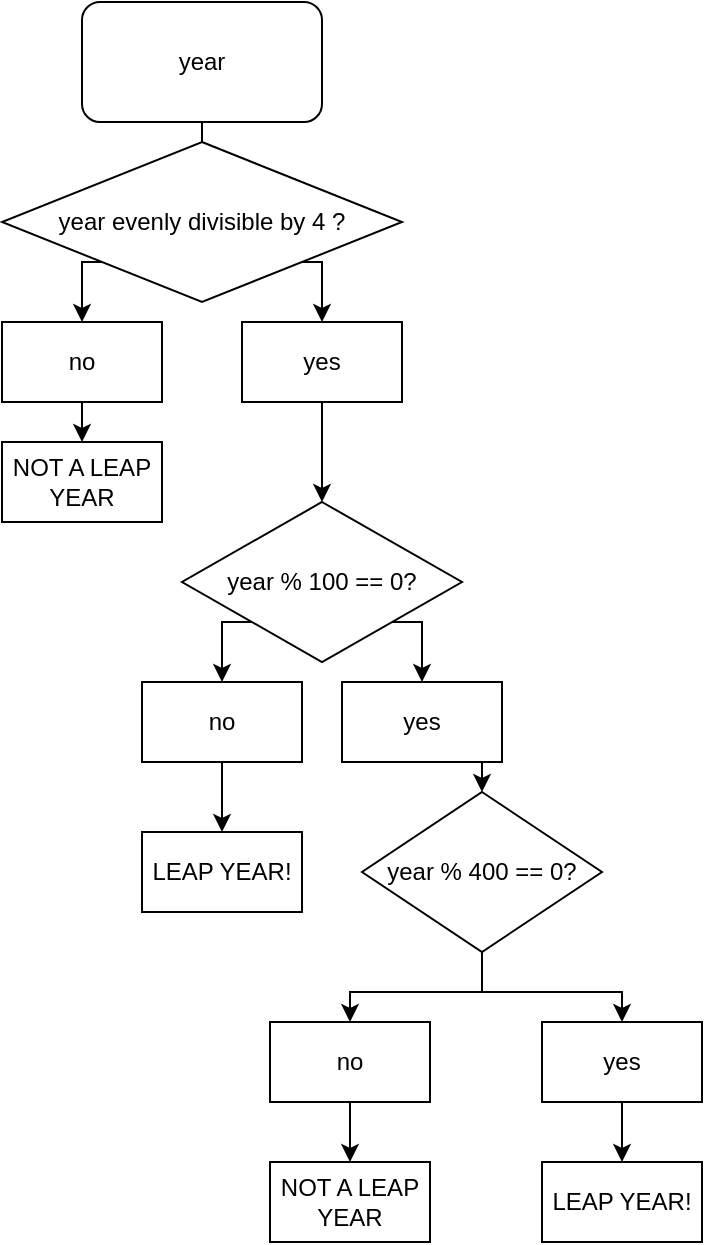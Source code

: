 <mxfile version="14.6.9" type="github">
  <diagram id="C5RBs43oDa-KdzZeNtuy" name="Page-1">
    <mxGraphModel dx="1038" dy="547" grid="1" gridSize="10" guides="1" tooltips="1" connect="1" arrows="1" fold="1" page="1" pageScale="1" pageWidth="827" pageHeight="1169" math="0" shadow="0">
      <root>
        <mxCell id="WIyWlLk6GJQsqaUBKTNV-0" />
        <mxCell id="WIyWlLk6GJQsqaUBKTNV-1" parent="WIyWlLk6GJQsqaUBKTNV-0" />
        <mxCell id="saZbqqf7MOqcNQ5cD1Mz-0" value="year" style="rounded=1;whiteSpace=wrap;html=1;" vertex="1" parent="WIyWlLk6GJQsqaUBKTNV-1">
          <mxGeometry x="320" y="150" width="120" height="60" as="geometry" />
        </mxCell>
        <mxCell id="saZbqqf7MOqcNQ5cD1Mz-2" value="" style="endArrow=none;html=1;entryX=0.5;entryY=1;entryDx=0;entryDy=0;" edge="1" parent="WIyWlLk6GJQsqaUBKTNV-1" target="saZbqqf7MOqcNQ5cD1Mz-0">
          <mxGeometry width="50" height="50" relative="1" as="geometry">
            <mxPoint x="380" y="220" as="sourcePoint" />
            <mxPoint x="440" y="360" as="targetPoint" />
          </mxGeometry>
        </mxCell>
        <mxCell id="saZbqqf7MOqcNQ5cD1Mz-7" style="edgeStyle=orthogonalEdgeStyle;rounded=0;orthogonalLoop=1;jettySize=auto;html=1;exitX=1;exitY=1;exitDx=0;exitDy=0;entryX=0.5;entryY=0;entryDx=0;entryDy=0;" edge="1" parent="WIyWlLk6GJQsqaUBKTNV-1" source="saZbqqf7MOqcNQ5cD1Mz-3" target="saZbqqf7MOqcNQ5cD1Mz-6">
          <mxGeometry relative="1" as="geometry" />
        </mxCell>
        <mxCell id="saZbqqf7MOqcNQ5cD1Mz-9" style="edgeStyle=orthogonalEdgeStyle;rounded=0;orthogonalLoop=1;jettySize=auto;html=1;exitX=0;exitY=1;exitDx=0;exitDy=0;entryX=0.5;entryY=0;entryDx=0;entryDy=0;" edge="1" parent="WIyWlLk6GJQsqaUBKTNV-1" source="saZbqqf7MOqcNQ5cD1Mz-3" target="saZbqqf7MOqcNQ5cD1Mz-8">
          <mxGeometry relative="1" as="geometry" />
        </mxCell>
        <mxCell id="saZbqqf7MOqcNQ5cD1Mz-3" value="year evenly divisible by 4 ?" style="rhombus;whiteSpace=wrap;html=1;" vertex="1" parent="WIyWlLk6GJQsqaUBKTNV-1">
          <mxGeometry x="280" y="220" width="200" height="80" as="geometry" />
        </mxCell>
        <mxCell id="saZbqqf7MOqcNQ5cD1Mz-5" value="" style="endArrow=none;html=1;entryX=0;entryY=1;entryDx=0;entryDy=0;" edge="1" parent="WIyWlLk6GJQsqaUBKTNV-1" target="saZbqqf7MOqcNQ5cD1Mz-6">
          <mxGeometry width="50" height="50" relative="1" as="geometry">
            <mxPoint x="430" y="350" as="sourcePoint" />
            <mxPoint x="430" y="280" as="targetPoint" />
          </mxGeometry>
        </mxCell>
        <mxCell id="saZbqqf7MOqcNQ5cD1Mz-14" style="edgeStyle=orthogonalEdgeStyle;rounded=0;orthogonalLoop=1;jettySize=auto;html=1;exitX=0.5;exitY=1;exitDx=0;exitDy=0;" edge="1" parent="WIyWlLk6GJQsqaUBKTNV-1" source="saZbqqf7MOqcNQ5cD1Mz-6" target="saZbqqf7MOqcNQ5cD1Mz-13">
          <mxGeometry relative="1" as="geometry" />
        </mxCell>
        <mxCell id="saZbqqf7MOqcNQ5cD1Mz-6" value="yes" style="rounded=0;whiteSpace=wrap;html=1;" vertex="1" parent="WIyWlLk6GJQsqaUBKTNV-1">
          <mxGeometry x="400" y="310" width="80" height="40" as="geometry" />
        </mxCell>
        <mxCell id="saZbqqf7MOqcNQ5cD1Mz-12" style="edgeStyle=orthogonalEdgeStyle;rounded=0;orthogonalLoop=1;jettySize=auto;html=1;exitX=0.5;exitY=1;exitDx=0;exitDy=0;entryX=0.5;entryY=0;entryDx=0;entryDy=0;" edge="1" parent="WIyWlLk6GJQsqaUBKTNV-1" source="saZbqqf7MOqcNQ5cD1Mz-8" target="saZbqqf7MOqcNQ5cD1Mz-11">
          <mxGeometry relative="1" as="geometry" />
        </mxCell>
        <mxCell id="saZbqqf7MOqcNQ5cD1Mz-8" value="no" style="rounded=0;whiteSpace=wrap;html=1;" vertex="1" parent="WIyWlLk6GJQsqaUBKTNV-1">
          <mxGeometry x="280" y="310" width="80" height="40" as="geometry" />
        </mxCell>
        <mxCell id="saZbqqf7MOqcNQ5cD1Mz-11" value="NOT A LEAP YEAR" style="rounded=0;whiteSpace=wrap;html=1;" vertex="1" parent="WIyWlLk6GJQsqaUBKTNV-1">
          <mxGeometry x="280" y="370" width="80" height="40" as="geometry" />
        </mxCell>
        <mxCell id="saZbqqf7MOqcNQ5cD1Mz-19" style="edgeStyle=orthogonalEdgeStyle;rounded=0;orthogonalLoop=1;jettySize=auto;html=1;exitX=1;exitY=1;exitDx=0;exitDy=0;entryX=0.5;entryY=0;entryDx=0;entryDy=0;" edge="1" parent="WIyWlLk6GJQsqaUBKTNV-1" source="saZbqqf7MOqcNQ5cD1Mz-13" target="saZbqqf7MOqcNQ5cD1Mz-16">
          <mxGeometry relative="1" as="geometry" />
        </mxCell>
        <mxCell id="saZbqqf7MOqcNQ5cD1Mz-20" style="edgeStyle=orthogonalEdgeStyle;rounded=0;orthogonalLoop=1;jettySize=auto;html=1;exitX=0;exitY=1;exitDx=0;exitDy=0;entryX=0.5;entryY=0;entryDx=0;entryDy=0;" edge="1" parent="WIyWlLk6GJQsqaUBKTNV-1" source="saZbqqf7MOqcNQ5cD1Mz-13" target="saZbqqf7MOqcNQ5cD1Mz-17">
          <mxGeometry relative="1" as="geometry" />
        </mxCell>
        <mxCell id="saZbqqf7MOqcNQ5cD1Mz-13" value="year % 100 == 0?" style="rhombus;whiteSpace=wrap;html=1;" vertex="1" parent="WIyWlLk6GJQsqaUBKTNV-1">
          <mxGeometry x="370" y="400" width="140" height="80" as="geometry" />
        </mxCell>
        <mxCell id="saZbqqf7MOqcNQ5cD1Mz-24" style="edgeStyle=orthogonalEdgeStyle;rounded=0;orthogonalLoop=1;jettySize=auto;html=1;exitX=0.5;exitY=1;exitDx=0;exitDy=0;entryX=0.5;entryY=0;entryDx=0;entryDy=0;" edge="1" parent="WIyWlLk6GJQsqaUBKTNV-1" source="saZbqqf7MOqcNQ5cD1Mz-16" target="saZbqqf7MOqcNQ5cD1Mz-25">
          <mxGeometry relative="1" as="geometry">
            <mxPoint x="490" y="545" as="targetPoint" />
          </mxGeometry>
        </mxCell>
        <mxCell id="saZbqqf7MOqcNQ5cD1Mz-16" value="yes" style="rounded=0;whiteSpace=wrap;html=1;" vertex="1" parent="WIyWlLk6GJQsqaUBKTNV-1">
          <mxGeometry x="450" y="490" width="80" height="40" as="geometry" />
        </mxCell>
        <mxCell id="saZbqqf7MOqcNQ5cD1Mz-28" style="edgeStyle=orthogonalEdgeStyle;rounded=0;orthogonalLoop=1;jettySize=auto;html=1;exitX=0.5;exitY=1;exitDx=0;exitDy=0;entryX=0.5;entryY=0;entryDx=0;entryDy=0;" edge="1" parent="WIyWlLk6GJQsqaUBKTNV-1" source="saZbqqf7MOqcNQ5cD1Mz-17" target="saZbqqf7MOqcNQ5cD1Mz-27">
          <mxGeometry relative="1" as="geometry" />
        </mxCell>
        <mxCell id="saZbqqf7MOqcNQ5cD1Mz-17" value="no" style="rounded=0;whiteSpace=wrap;html=1;" vertex="1" parent="WIyWlLk6GJQsqaUBKTNV-1">
          <mxGeometry x="350" y="490" width="80" height="40" as="geometry" />
        </mxCell>
        <mxCell id="saZbqqf7MOqcNQ5cD1Mz-34" style="edgeStyle=orthogonalEdgeStyle;rounded=0;orthogonalLoop=1;jettySize=auto;html=1;exitX=0.5;exitY=1;exitDx=0;exitDy=0;" edge="1" parent="WIyWlLk6GJQsqaUBKTNV-1" source="saZbqqf7MOqcNQ5cD1Mz-25" target="saZbqqf7MOqcNQ5cD1Mz-32">
          <mxGeometry relative="1" as="geometry" />
        </mxCell>
        <mxCell id="saZbqqf7MOqcNQ5cD1Mz-35" style="edgeStyle=orthogonalEdgeStyle;rounded=0;orthogonalLoop=1;jettySize=auto;html=1;exitX=0.5;exitY=1;exitDx=0;exitDy=0;entryX=0.5;entryY=0;entryDx=0;entryDy=0;" edge="1" parent="WIyWlLk6GJQsqaUBKTNV-1" source="saZbqqf7MOqcNQ5cD1Mz-25" target="saZbqqf7MOqcNQ5cD1Mz-31">
          <mxGeometry relative="1" as="geometry" />
        </mxCell>
        <mxCell id="saZbqqf7MOqcNQ5cD1Mz-25" value="year % 400 == 0?" style="rhombus;whiteSpace=wrap;html=1;" vertex="1" parent="WIyWlLk6GJQsqaUBKTNV-1">
          <mxGeometry x="460" y="545" width="120" height="80" as="geometry" />
        </mxCell>
        <mxCell id="saZbqqf7MOqcNQ5cD1Mz-27" value="LEAP YEAR! " style="rounded=0;whiteSpace=wrap;html=1;" vertex="1" parent="WIyWlLk6GJQsqaUBKTNV-1">
          <mxGeometry x="350" y="565" width="80" height="40" as="geometry" />
        </mxCell>
        <mxCell id="saZbqqf7MOqcNQ5cD1Mz-29" value="NOT A LEAP YEAR" style="rounded=0;whiteSpace=wrap;html=1;" vertex="1" parent="WIyWlLk6GJQsqaUBKTNV-1">
          <mxGeometry x="414" y="730" width="80" height="40" as="geometry" />
        </mxCell>
        <mxCell id="saZbqqf7MOqcNQ5cD1Mz-30" value="LEAP YEAR! " style="rounded=0;whiteSpace=wrap;html=1;" vertex="1" parent="WIyWlLk6GJQsqaUBKTNV-1">
          <mxGeometry x="550" y="730" width="80" height="40" as="geometry" />
        </mxCell>
        <mxCell id="saZbqqf7MOqcNQ5cD1Mz-38" value="" style="edgeStyle=orthogonalEdgeStyle;rounded=0;orthogonalLoop=1;jettySize=auto;html=1;" edge="1" parent="WIyWlLk6GJQsqaUBKTNV-1" source="saZbqqf7MOqcNQ5cD1Mz-31" target="saZbqqf7MOqcNQ5cD1Mz-30">
          <mxGeometry relative="1" as="geometry" />
        </mxCell>
        <mxCell id="saZbqqf7MOqcNQ5cD1Mz-31" value="yes" style="rounded=0;whiteSpace=wrap;html=1;" vertex="1" parent="WIyWlLk6GJQsqaUBKTNV-1">
          <mxGeometry x="550" y="660" width="80" height="40" as="geometry" />
        </mxCell>
        <mxCell id="saZbqqf7MOqcNQ5cD1Mz-37" value="" style="edgeStyle=orthogonalEdgeStyle;rounded=0;orthogonalLoop=1;jettySize=auto;html=1;" edge="1" parent="WIyWlLk6GJQsqaUBKTNV-1" source="saZbqqf7MOqcNQ5cD1Mz-32" target="saZbqqf7MOqcNQ5cD1Mz-29">
          <mxGeometry relative="1" as="geometry" />
        </mxCell>
        <mxCell id="saZbqqf7MOqcNQ5cD1Mz-32" value="no" style="rounded=0;whiteSpace=wrap;html=1;" vertex="1" parent="WIyWlLk6GJQsqaUBKTNV-1">
          <mxGeometry x="414" y="660" width="80" height="40" as="geometry" />
        </mxCell>
      </root>
    </mxGraphModel>
  </diagram>
</mxfile>
